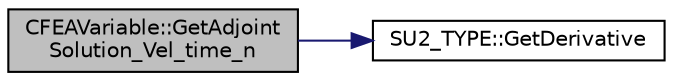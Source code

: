 digraph "CFEAVariable::GetAdjointSolution_Vel_time_n"
{
  edge [fontname="Helvetica",fontsize="10",labelfontname="Helvetica",labelfontsize="10"];
  node [fontname="Helvetica",fontsize="10",shape=record];
  rankdir="LR";
  Node32 [label="CFEAVariable::GetAdjoint\lSolution_Vel_time_n",height=0.2,width=0.4,color="black", fillcolor="grey75", style="filled", fontcolor="black"];
  Node32 -> Node33 [color="midnightblue",fontsize="10",style="solid",fontname="Helvetica"];
  Node33 [label="SU2_TYPE::GetDerivative",height=0.2,width=0.4,color="black", fillcolor="white", style="filled",URL="$namespace_s_u2___t_y_p_e.html#aaf4331164217013b2f05dda28329fcb1",tooltip="Get the derivative value of the datatype (needs to be implemented for each new type). "];
}

